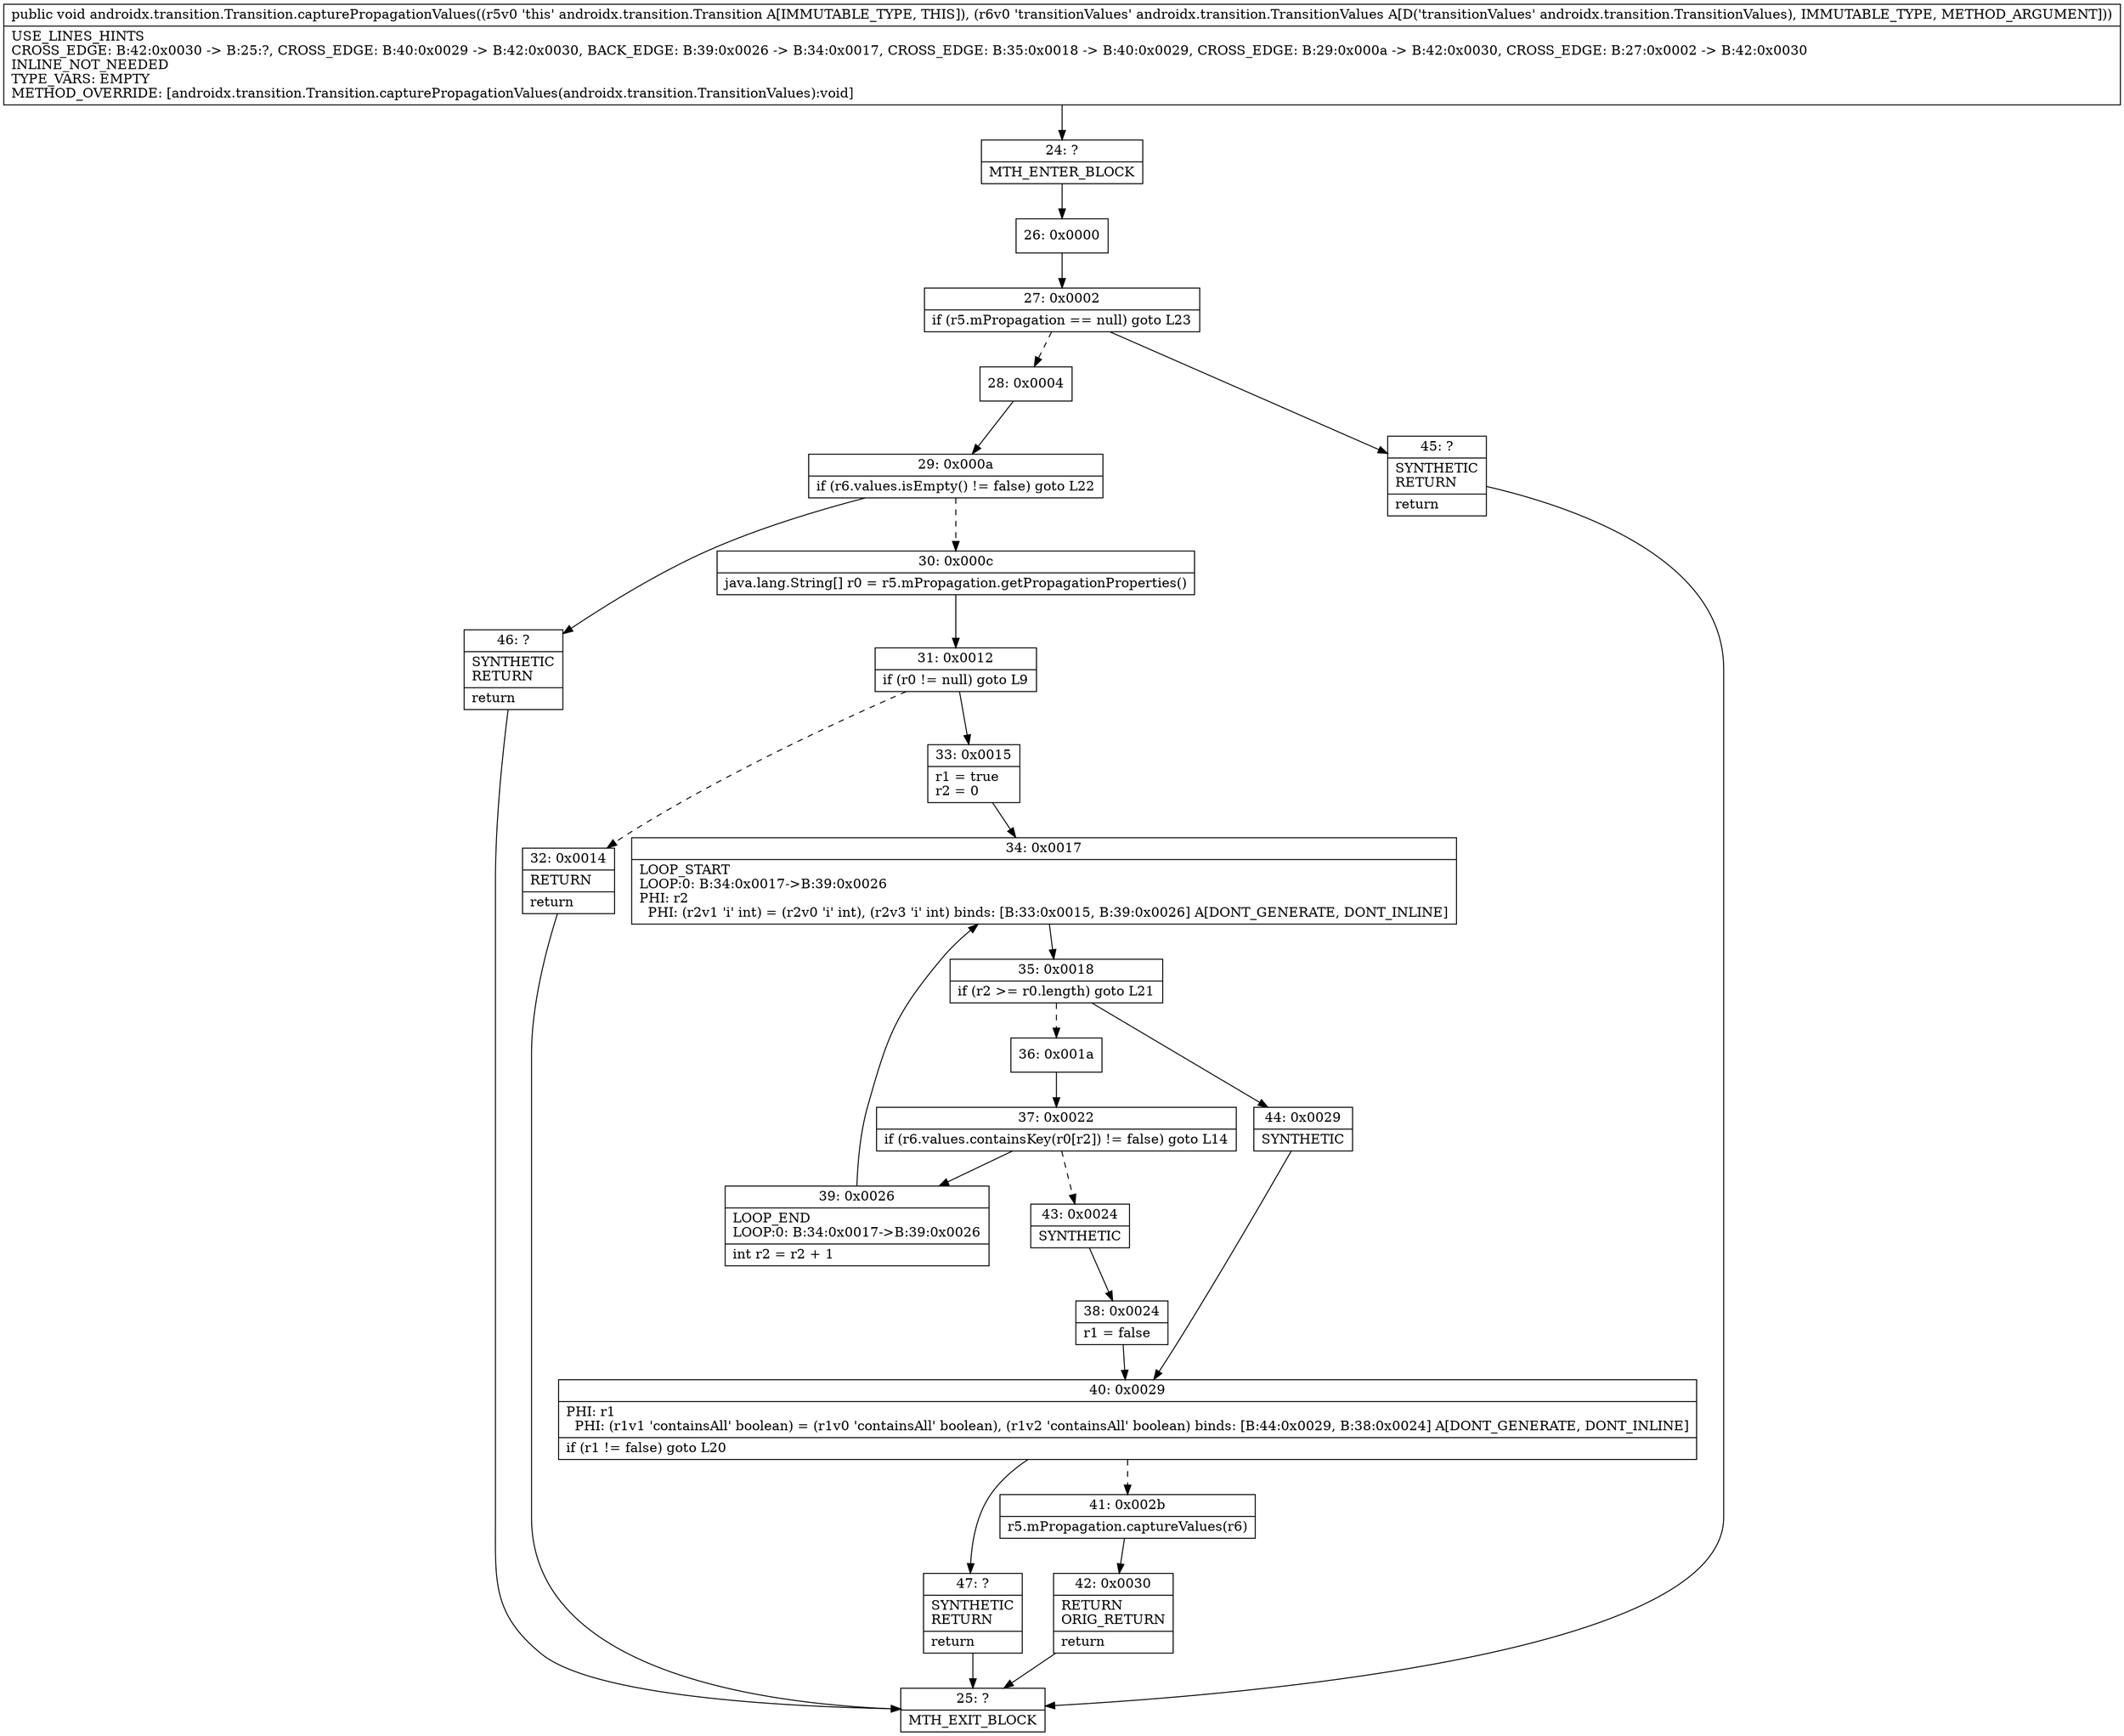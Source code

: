 digraph "CFG forandroidx.transition.Transition.capturePropagationValues(Landroidx\/transition\/TransitionValues;)V" {
Node_24 [shape=record,label="{24\:\ ?|MTH_ENTER_BLOCK\l}"];
Node_26 [shape=record,label="{26\:\ 0x0000}"];
Node_27 [shape=record,label="{27\:\ 0x0002|if (r5.mPropagation == null) goto L23\l}"];
Node_28 [shape=record,label="{28\:\ 0x0004}"];
Node_29 [shape=record,label="{29\:\ 0x000a|if (r6.values.isEmpty() != false) goto L22\l}"];
Node_30 [shape=record,label="{30\:\ 0x000c|java.lang.String[] r0 = r5.mPropagation.getPropagationProperties()\l}"];
Node_31 [shape=record,label="{31\:\ 0x0012|if (r0 != null) goto L9\l}"];
Node_32 [shape=record,label="{32\:\ 0x0014|RETURN\l|return\l}"];
Node_25 [shape=record,label="{25\:\ ?|MTH_EXIT_BLOCK\l}"];
Node_33 [shape=record,label="{33\:\ 0x0015|r1 = true\lr2 = 0\l}"];
Node_34 [shape=record,label="{34\:\ 0x0017|LOOP_START\lLOOP:0: B:34:0x0017\-\>B:39:0x0026\lPHI: r2 \l  PHI: (r2v1 'i' int) = (r2v0 'i' int), (r2v3 'i' int) binds: [B:33:0x0015, B:39:0x0026] A[DONT_GENERATE, DONT_INLINE]\l}"];
Node_35 [shape=record,label="{35\:\ 0x0018|if (r2 \>= r0.length) goto L21\l}"];
Node_36 [shape=record,label="{36\:\ 0x001a}"];
Node_37 [shape=record,label="{37\:\ 0x0022|if (r6.values.containsKey(r0[r2]) != false) goto L14\l}"];
Node_39 [shape=record,label="{39\:\ 0x0026|LOOP_END\lLOOP:0: B:34:0x0017\-\>B:39:0x0026\l|int r2 = r2 + 1\l}"];
Node_43 [shape=record,label="{43\:\ 0x0024|SYNTHETIC\l}"];
Node_38 [shape=record,label="{38\:\ 0x0024|r1 = false\l}"];
Node_40 [shape=record,label="{40\:\ 0x0029|PHI: r1 \l  PHI: (r1v1 'containsAll' boolean) = (r1v0 'containsAll' boolean), (r1v2 'containsAll' boolean) binds: [B:44:0x0029, B:38:0x0024] A[DONT_GENERATE, DONT_INLINE]\l|if (r1 != false) goto L20\l}"];
Node_41 [shape=record,label="{41\:\ 0x002b|r5.mPropagation.captureValues(r6)\l}"];
Node_42 [shape=record,label="{42\:\ 0x0030|RETURN\lORIG_RETURN\l|return\l}"];
Node_47 [shape=record,label="{47\:\ ?|SYNTHETIC\lRETURN\l|return\l}"];
Node_44 [shape=record,label="{44\:\ 0x0029|SYNTHETIC\l}"];
Node_46 [shape=record,label="{46\:\ ?|SYNTHETIC\lRETURN\l|return\l}"];
Node_45 [shape=record,label="{45\:\ ?|SYNTHETIC\lRETURN\l|return\l}"];
MethodNode[shape=record,label="{public void androidx.transition.Transition.capturePropagationValues((r5v0 'this' androidx.transition.Transition A[IMMUTABLE_TYPE, THIS]), (r6v0 'transitionValues' androidx.transition.TransitionValues A[D('transitionValues' androidx.transition.TransitionValues), IMMUTABLE_TYPE, METHOD_ARGUMENT]))  | USE_LINES_HINTS\lCROSS_EDGE: B:42:0x0030 \-\> B:25:?, CROSS_EDGE: B:40:0x0029 \-\> B:42:0x0030, BACK_EDGE: B:39:0x0026 \-\> B:34:0x0017, CROSS_EDGE: B:35:0x0018 \-\> B:40:0x0029, CROSS_EDGE: B:29:0x000a \-\> B:42:0x0030, CROSS_EDGE: B:27:0x0002 \-\> B:42:0x0030\lINLINE_NOT_NEEDED\lTYPE_VARS: EMPTY\lMETHOD_OVERRIDE: [androidx.transition.Transition.capturePropagationValues(androidx.transition.TransitionValues):void]\l}"];
MethodNode -> Node_24;Node_24 -> Node_26;
Node_26 -> Node_27;
Node_27 -> Node_28[style=dashed];
Node_27 -> Node_45;
Node_28 -> Node_29;
Node_29 -> Node_30[style=dashed];
Node_29 -> Node_46;
Node_30 -> Node_31;
Node_31 -> Node_32[style=dashed];
Node_31 -> Node_33;
Node_32 -> Node_25;
Node_33 -> Node_34;
Node_34 -> Node_35;
Node_35 -> Node_36[style=dashed];
Node_35 -> Node_44;
Node_36 -> Node_37;
Node_37 -> Node_39;
Node_37 -> Node_43[style=dashed];
Node_39 -> Node_34;
Node_43 -> Node_38;
Node_38 -> Node_40;
Node_40 -> Node_41[style=dashed];
Node_40 -> Node_47;
Node_41 -> Node_42;
Node_42 -> Node_25;
Node_47 -> Node_25;
Node_44 -> Node_40;
Node_46 -> Node_25;
Node_45 -> Node_25;
}

